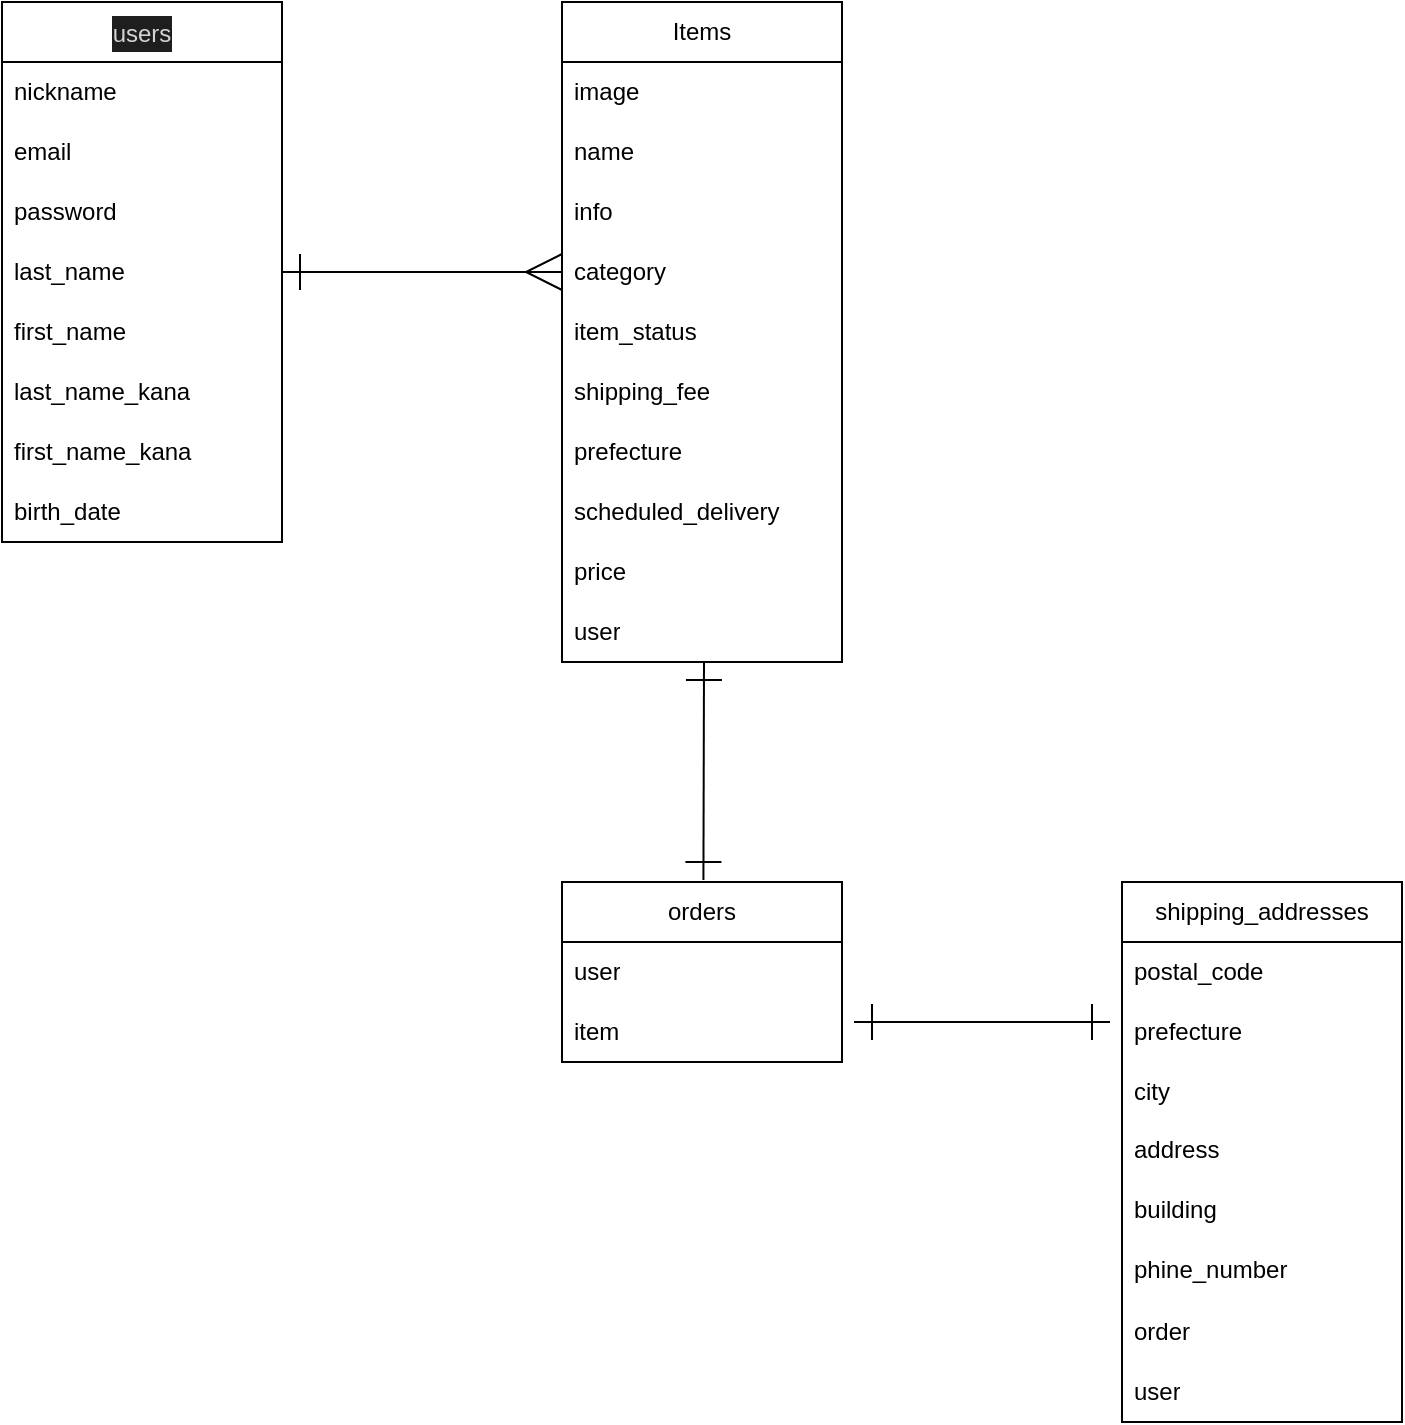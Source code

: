 <mxfile>
    <diagram id="7RQqpB_YE8Suj6AkkeFx" name="Page-1">
        <mxGraphModel dx="1006" dy="744" grid="0" gridSize="10" guides="1" tooltips="1" connect="1" arrows="1" fold="1" page="1" pageScale="1" pageWidth="827" pageHeight="1169" math="0" shadow="0">
            <root>
                <mxCell id="0"/>
                <mxCell id="1" parent="0"/>
                <mxCell id="NYXFg6N_BJcJMuzIxd1w-1" value="&lt;div style=&quot;color: rgb(212, 212, 212); background-color: rgb(30, 30, 30); font-weight: normal; font-size: 12px; line-height: 18px;&quot;&gt;&lt;div style=&quot;&quot;&gt;&lt;span style=&quot;color: rgb(212, 212, 212);&quot;&gt;users&lt;/span&gt;&lt;/div&gt;&lt;/div&gt;" style="swimlane;fontStyle=0;childLayout=stackLayout;horizontal=1;startSize=30;horizontalStack=0;resizeParent=1;resizeParentMax=0;resizeLast=0;collapsible=1;marginBottom=0;whiteSpace=wrap;html=1;" parent="1" vertex="1">
                    <mxGeometry x="79" y="79" width="140" height="270" as="geometry"/>
                </mxCell>
                <mxCell id="NYXFg6N_BJcJMuzIxd1w-2" value="nickname" style="text;strokeColor=none;fillColor=none;align=left;verticalAlign=middle;spacingLeft=4;spacingRight=4;overflow=hidden;points=[[0,0.5],[1,0.5]];portConstraint=eastwest;rotatable=0;whiteSpace=wrap;html=1;" parent="NYXFg6N_BJcJMuzIxd1w-1" vertex="1">
                    <mxGeometry y="30" width="140" height="30" as="geometry"/>
                </mxCell>
                <mxCell id="NYXFg6N_BJcJMuzIxd1w-3" value="email" style="text;strokeColor=none;fillColor=none;align=left;verticalAlign=middle;spacingLeft=4;spacingRight=4;overflow=hidden;points=[[0,0.5],[1,0.5]];portConstraint=eastwest;rotatable=0;whiteSpace=wrap;html=1;" parent="NYXFg6N_BJcJMuzIxd1w-1" vertex="1">
                    <mxGeometry y="60" width="140" height="30" as="geometry"/>
                </mxCell>
                <mxCell id="NYXFg6N_BJcJMuzIxd1w-4" value="password" style="text;strokeColor=none;fillColor=none;align=left;verticalAlign=middle;spacingLeft=4;spacingRight=4;overflow=hidden;points=[[0,0.5],[1,0.5]];portConstraint=eastwest;rotatable=0;whiteSpace=wrap;html=1;" parent="NYXFg6N_BJcJMuzIxd1w-1" vertex="1">
                    <mxGeometry y="90" width="140" height="30" as="geometry"/>
                </mxCell>
                <mxCell id="NYXFg6N_BJcJMuzIxd1w-8" value="last_name" style="text;strokeColor=none;fillColor=none;align=left;verticalAlign=middle;spacingLeft=4;spacingRight=4;overflow=hidden;points=[[0,0.5],[1,0.5]];portConstraint=eastwest;rotatable=0;whiteSpace=wrap;html=1;" parent="NYXFg6N_BJcJMuzIxd1w-1" vertex="1">
                    <mxGeometry y="120" width="140" height="30" as="geometry"/>
                </mxCell>
                <mxCell id="NYXFg6N_BJcJMuzIxd1w-6" value="first_name" style="text;strokeColor=none;fillColor=none;align=left;verticalAlign=middle;spacingLeft=4;spacingRight=4;overflow=hidden;points=[[0,0.5],[1,0.5]];portConstraint=eastwest;rotatable=0;whiteSpace=wrap;html=1;" parent="NYXFg6N_BJcJMuzIxd1w-1" vertex="1">
                    <mxGeometry y="150" width="140" height="30" as="geometry"/>
                </mxCell>
                <mxCell id="7" value="last_name_kana" style="text;strokeColor=none;fillColor=none;align=left;verticalAlign=middle;spacingLeft=4;spacingRight=4;overflow=hidden;points=[[0,0.5],[1,0.5]];portConstraint=eastwest;rotatable=0;whiteSpace=wrap;html=1;" parent="NYXFg6N_BJcJMuzIxd1w-1" vertex="1">
                    <mxGeometry y="180" width="140" height="30" as="geometry"/>
                </mxCell>
                <mxCell id="6" value="first_name_kana" style="text;strokeColor=none;fillColor=none;align=left;verticalAlign=middle;spacingLeft=4;spacingRight=4;overflow=hidden;points=[[0,0.5],[1,0.5]];portConstraint=eastwest;rotatable=0;whiteSpace=wrap;html=1;" parent="NYXFg6N_BJcJMuzIxd1w-1" vertex="1">
                    <mxGeometry y="210" width="140" height="30" as="geometry"/>
                </mxCell>
                <mxCell id="NYXFg6N_BJcJMuzIxd1w-7" value="birth_date" style="text;strokeColor=none;fillColor=none;align=left;verticalAlign=middle;spacingLeft=4;spacingRight=4;overflow=hidden;points=[[0,0.5],[1,0.5]];portConstraint=eastwest;rotatable=0;whiteSpace=wrap;html=1;" parent="NYXFg6N_BJcJMuzIxd1w-1" vertex="1">
                    <mxGeometry y="240" width="140" height="30" as="geometry"/>
                </mxCell>
                <mxCell id="NYXFg6N_BJcJMuzIxd1w-11" value="Items" style="swimlane;fontStyle=0;childLayout=stackLayout;horizontal=1;startSize=30;horizontalStack=0;resizeParent=1;resizeParentMax=0;resizeLast=0;collapsible=1;marginBottom=0;whiteSpace=wrap;html=1;" parent="1" vertex="1">
                    <mxGeometry x="359" y="79" width="140" height="330" as="geometry"/>
                </mxCell>
                <mxCell id="NYXFg6N_BJcJMuzIxd1w-12" value="image" style="text;strokeColor=none;fillColor=none;align=left;verticalAlign=middle;spacingLeft=4;spacingRight=4;overflow=hidden;points=[[0,0.5],[1,0.5]];portConstraint=eastwest;rotatable=0;whiteSpace=wrap;html=1;" parent="NYXFg6N_BJcJMuzIxd1w-11" vertex="1">
                    <mxGeometry y="30" width="140" height="30" as="geometry"/>
                </mxCell>
                <mxCell id="NYXFg6N_BJcJMuzIxd1w-13" value="name" style="text;strokeColor=none;fillColor=none;align=left;verticalAlign=middle;spacingLeft=4;spacingRight=4;overflow=hidden;points=[[0,0.5],[1,0.5]];portConstraint=eastwest;rotatable=0;whiteSpace=wrap;html=1;" parent="NYXFg6N_BJcJMuzIxd1w-11" vertex="1">
                    <mxGeometry y="60" width="140" height="30" as="geometry"/>
                </mxCell>
                <mxCell id="NYXFg6N_BJcJMuzIxd1w-14" value="info" style="text;strokeColor=none;fillColor=none;align=left;verticalAlign=middle;spacingLeft=4;spacingRight=4;overflow=hidden;points=[[0,0.5],[1,0.5]];portConstraint=eastwest;rotatable=0;whiteSpace=wrap;html=1;" parent="NYXFg6N_BJcJMuzIxd1w-11" vertex="1">
                    <mxGeometry y="90" width="140" height="30" as="geometry"/>
                </mxCell>
                <mxCell id="NYXFg6N_BJcJMuzIxd1w-15" value="category" style="text;strokeColor=none;fillColor=none;align=left;verticalAlign=middle;spacingLeft=4;spacingRight=4;overflow=hidden;points=[[0,0.5],[1,0.5]];portConstraint=eastwest;rotatable=0;whiteSpace=wrap;html=1;" parent="NYXFg6N_BJcJMuzIxd1w-11" vertex="1">
                    <mxGeometry y="120" width="140" height="30" as="geometry"/>
                </mxCell>
                <mxCell id="NYXFg6N_BJcJMuzIxd1w-16" value="item_status" style="text;strokeColor=none;fillColor=none;align=left;verticalAlign=middle;spacingLeft=4;spacingRight=4;overflow=hidden;points=[[0,0.5],[1,0.5]];portConstraint=eastwest;rotatable=0;whiteSpace=wrap;html=1;" parent="NYXFg6N_BJcJMuzIxd1w-11" vertex="1">
                    <mxGeometry y="150" width="140" height="30" as="geometry"/>
                </mxCell>
                <mxCell id="NYXFg6N_BJcJMuzIxd1w-17" value="shipping_fee" style="text;strokeColor=none;fillColor=none;align=left;verticalAlign=middle;spacingLeft=4;spacingRight=4;overflow=hidden;points=[[0,0.5],[1,0.5]];portConstraint=eastwest;rotatable=0;whiteSpace=wrap;html=1;" parent="NYXFg6N_BJcJMuzIxd1w-11" vertex="1">
                    <mxGeometry y="180" width="140" height="30" as="geometry"/>
                </mxCell>
                <mxCell id="NYXFg6N_BJcJMuzIxd1w-18" value="prefecture" style="text;strokeColor=none;fillColor=none;align=left;verticalAlign=middle;spacingLeft=4;spacingRight=4;overflow=hidden;points=[[0,0.5],[1,0.5]];portConstraint=eastwest;rotatable=0;whiteSpace=wrap;html=1;" parent="NYXFg6N_BJcJMuzIxd1w-11" vertex="1">
                    <mxGeometry y="210" width="140" height="30" as="geometry"/>
                </mxCell>
                <mxCell id="NYXFg6N_BJcJMuzIxd1w-19" value="scheduled_delivery" style="text;strokeColor=none;fillColor=none;align=left;verticalAlign=middle;spacingLeft=4;spacingRight=4;overflow=hidden;points=[[0,0.5],[1,0.5]];portConstraint=eastwest;rotatable=0;whiteSpace=wrap;html=1;" parent="NYXFg6N_BJcJMuzIxd1w-11" vertex="1">
                    <mxGeometry y="240" width="140" height="30" as="geometry"/>
                </mxCell>
                <mxCell id="NYXFg6N_BJcJMuzIxd1w-20" value="price" style="text;strokeColor=none;fillColor=none;align=left;verticalAlign=middle;spacingLeft=4;spacingRight=4;overflow=hidden;points=[[0,0.5],[1,0.5]];portConstraint=eastwest;rotatable=0;whiteSpace=wrap;html=1;" parent="NYXFg6N_BJcJMuzIxd1w-11" vertex="1">
                    <mxGeometry y="270" width="140" height="30" as="geometry"/>
                </mxCell>
                <mxCell id="NYXFg6N_BJcJMuzIxd1w-21" value="user" style="text;strokeColor=none;fillColor=none;align=left;verticalAlign=middle;spacingLeft=4;spacingRight=4;overflow=hidden;points=[[0,0.5],[1,0.5]];portConstraint=eastwest;rotatable=0;whiteSpace=wrap;html=1;" parent="NYXFg6N_BJcJMuzIxd1w-11" vertex="1">
                    <mxGeometry y="300" width="140" height="30" as="geometry"/>
                </mxCell>
                <mxCell id="NYXFg6N_BJcJMuzIxd1w-27" value="orders" style="swimlane;fontStyle=0;childLayout=stackLayout;horizontal=1;startSize=30;horizontalStack=0;resizeParent=1;resizeParentMax=0;resizeLast=0;collapsible=1;marginBottom=0;whiteSpace=wrap;html=1;" parent="1" vertex="1">
                    <mxGeometry x="359" y="519" width="140" height="90" as="geometry"/>
                </mxCell>
                <mxCell id="NYXFg6N_BJcJMuzIxd1w-40" value="user" style="text;strokeColor=none;fillColor=none;align=left;verticalAlign=middle;spacingLeft=4;spacingRight=4;overflow=hidden;points=[[0,0.5],[1,0.5]];portConstraint=eastwest;rotatable=0;whiteSpace=wrap;html=1;" parent="NYXFg6N_BJcJMuzIxd1w-27" vertex="1">
                    <mxGeometry y="30" width="140" height="30" as="geometry"/>
                </mxCell>
                <mxCell id="NYXFg6N_BJcJMuzIxd1w-30" value="item" style="text;strokeColor=none;fillColor=none;align=left;verticalAlign=middle;spacingLeft=4;spacingRight=4;overflow=hidden;points=[[0,0.5],[1,0.5]];portConstraint=eastwest;rotatable=0;whiteSpace=wrap;html=1;" parent="NYXFg6N_BJcJMuzIxd1w-27" vertex="1">
                    <mxGeometry y="60" width="140" height="30" as="geometry"/>
                </mxCell>
                <mxCell id="NYXFg6N_BJcJMuzIxd1w-31" value="shipping_addresses" style="swimlane;fontStyle=0;childLayout=stackLayout;horizontal=1;startSize=30;horizontalStack=0;resizeParent=1;resizeParentMax=0;resizeLast=0;collapsible=1;marginBottom=0;whiteSpace=wrap;html=1;" parent="1" vertex="1">
                    <mxGeometry x="639" y="519" width="140" height="270" as="geometry"/>
                </mxCell>
                <mxCell id="NYXFg6N_BJcJMuzIxd1w-32" value="postal_code" style="text;strokeColor=none;fillColor=none;align=left;verticalAlign=middle;spacingLeft=4;spacingRight=4;overflow=hidden;points=[[0,0.5],[1,0.5]];portConstraint=eastwest;rotatable=0;whiteSpace=wrap;html=1;" parent="NYXFg6N_BJcJMuzIxd1w-31" vertex="1">
                    <mxGeometry y="30" width="140" height="30" as="geometry"/>
                </mxCell>
                <mxCell id="NYXFg6N_BJcJMuzIxd1w-33" value="prefecture" style="text;strokeColor=none;fillColor=none;align=left;verticalAlign=middle;spacingLeft=4;spacingRight=4;overflow=hidden;points=[[0,0.5],[1,0.5]];portConstraint=eastwest;rotatable=0;whiteSpace=wrap;html=1;" parent="NYXFg6N_BJcJMuzIxd1w-31" vertex="1">
                    <mxGeometry y="60" width="140" height="30" as="geometry"/>
                </mxCell>
                <mxCell id="NYXFg6N_BJcJMuzIxd1w-34" value="city" style="text;strokeColor=none;fillColor=none;align=left;verticalAlign=middle;spacingLeft=4;spacingRight=4;overflow=hidden;points=[[0,0.5],[1,0.5]];portConstraint=eastwest;rotatable=0;whiteSpace=wrap;html=1;" parent="NYXFg6N_BJcJMuzIxd1w-31" vertex="1">
                    <mxGeometry y="90" width="140" height="30" as="geometry"/>
                </mxCell>
                <mxCell id="3" value="address" style="text;strokeColor=none;fillColor=none;spacingLeft=4;spacingRight=4;overflow=hidden;rotatable=0;points=[[0,0.5],[1,0.5]];portConstraint=eastwest;fontSize=12;" parent="NYXFg6N_BJcJMuzIxd1w-31" vertex="1">
                    <mxGeometry y="120" width="140" height="30" as="geometry"/>
                </mxCell>
                <mxCell id="5" value="building" style="text;strokeColor=none;fillColor=none;spacingLeft=4;spacingRight=4;overflow=hidden;rotatable=0;points=[[0,0.5],[1,0.5]];portConstraint=eastwest;fontSize=12;" parent="NYXFg6N_BJcJMuzIxd1w-31" vertex="1">
                    <mxGeometry y="150" width="140" height="30" as="geometry"/>
                </mxCell>
                <mxCell id="4" value="phine_number" style="text;strokeColor=none;fillColor=none;spacingLeft=4;spacingRight=4;overflow=hidden;rotatable=0;points=[[0,0.5],[1,0.5]];portConstraint=eastwest;fontSize=12;" parent="NYXFg6N_BJcJMuzIxd1w-31" vertex="1">
                    <mxGeometry y="180" width="140" height="30" as="geometry"/>
                </mxCell>
                <mxCell id="NYXFg6N_BJcJMuzIxd1w-38" value="order" style="text;strokeColor=none;fillColor=none;align=left;verticalAlign=middle;spacingLeft=4;spacingRight=4;overflow=hidden;points=[[0,0.5],[1,0.5]];portConstraint=eastwest;rotatable=0;whiteSpace=wrap;html=1;" parent="NYXFg6N_BJcJMuzIxd1w-31" vertex="1">
                    <mxGeometry y="210" width="140" height="30" as="geometry"/>
                </mxCell>
                <mxCell id="NYXFg6N_BJcJMuzIxd1w-39" value="user" style="text;strokeColor=none;fillColor=none;align=left;verticalAlign=middle;spacingLeft=4;spacingRight=4;overflow=hidden;points=[[0,0.5],[1,0.5]];portConstraint=eastwest;rotatable=0;whiteSpace=wrap;html=1;" parent="NYXFg6N_BJcJMuzIxd1w-31" vertex="1">
                    <mxGeometry y="240" width="140" height="30" as="geometry"/>
                </mxCell>
                <mxCell id="NYXFg6N_BJcJMuzIxd1w-35" style="edgeStyle=none;html=1;exitX=1;exitY=0.5;exitDx=0;exitDy=0;entryX=0;entryY=0.5;entryDx=0;entryDy=0;startArrow=ERone;startFill=0;endArrow=ERmany;endFill=0;strokeWidth=1;targetPerimeterSpacing=0;rounded=0;endSize=16;startSize=16;" parent="1" source="NYXFg6N_BJcJMuzIxd1w-8" target="NYXFg6N_BJcJMuzIxd1w-15" edge="1">
                    <mxGeometry relative="1" as="geometry"/>
                </mxCell>
                <mxCell id="NYXFg6N_BJcJMuzIxd1w-36" style="edgeStyle=none;rounded=0;html=1;strokeWidth=1;startArrow=ERone;startFill=0;endArrow=ERone;endFill=0;targetPerimeterSpacing=0;endSize=16;startSize=16;" parent="1" edge="1">
                    <mxGeometry relative="1" as="geometry">
                        <mxPoint x="430" y="409" as="sourcePoint"/>
                        <mxPoint x="429.708" y="518" as="targetPoint"/>
                    </mxGeometry>
                </mxCell>
                <mxCell id="NYXFg6N_BJcJMuzIxd1w-37" style="rounded=0;html=1;exitX=1;exitY=0.5;exitDx=0;exitDy=0;strokeWidth=1;startArrow=ERone;startFill=0;endArrow=ERone;endFill=0;targetPerimeterSpacing=0;endSize=16;startSize=16;" parent="1" edge="1">
                    <mxGeometry relative="1" as="geometry">
                        <mxPoint x="505" y="589" as="sourcePoint"/>
                        <mxPoint x="633" y="589" as="targetPoint"/>
                    </mxGeometry>
                </mxCell>
            </root>
        </mxGraphModel>
    </diagram>
</mxfile>